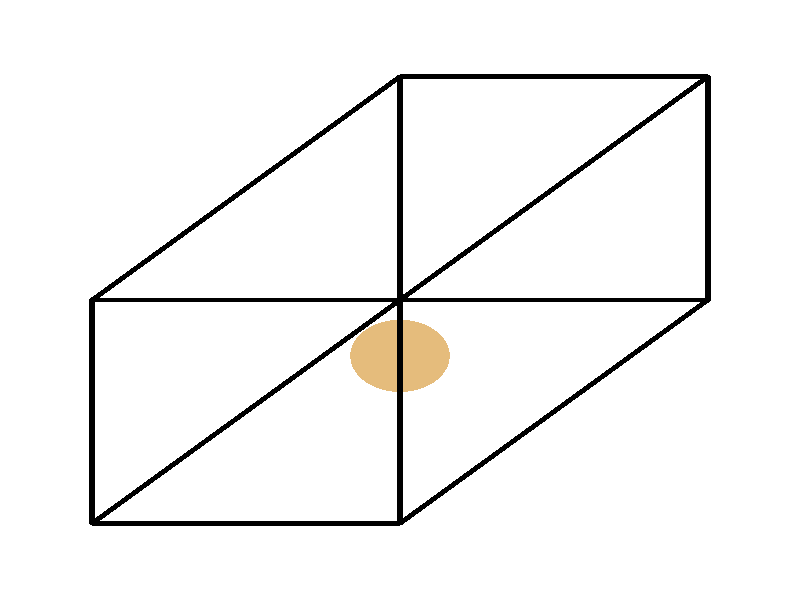 #include "colors.inc"
#include "finish.inc"

global_settings {assumed_gamma 1 max_trace_level 6}
background {color White}
camera {orthographic
  right -18.82*x up 19.45*y
  direction 1.00*z
  location <0,0,50.00> look_at <0,0,0>}
light_source {<  2.00,   3.00,  40.00> color White
  area_light <0.70, 0, 0>, <0, 0.70, 0>, 3, 3
  adaptive 1 jitter}

#declare simple = finish {phong 0.7}
#declare pale = finish {ambient .5 diffuse .85 roughness .001 specular 0.200 }
#declare intermediate = finish {ambient 0.3 diffuse 0.6 specular 0.10 roughness 0.04 }
#declare vmd = finish {ambient .0 diffuse .65 phong 0.1 phong_size 40. specular 0.500 }
#declare jmol = finish {ambient .2 diffuse .6 specular 1 roughness .001 metallic}
#declare ase2 = finish {ambient 0.05 brilliance 3 diffuse 0.6 metallic specular 0.70 roughness 0.04 reflection 0.15}
#declare ase3 = finish {ambient .15 brilliance 2 diffuse .6 metallic specular 1. roughness .001 reflection .0}
#declare glass = finish {ambient .05 diffuse .3 specular 1. roughness .001}
#declare glass2 = finish {ambient .0 diffuse .3 specular 1. reflection .25 roughness .001}
#declare Rcell = 0.070;
#declare Rbond = 0.100;

#macro atom(LOC, R, COL, TRANS, FIN)
  sphere{LOC, R texture{pigment{color COL transmit TRANS} finish{FIN}}}
#end
#macro constrain(LOC, R, COL, TRANS FIN)
union{torus{R, Rcell rotate 45*z texture{pigment{color COL transmit TRANS} finish{FIN}}}
      torus{R, Rcell rotate -45*z texture{pigment{color COL transmit TRANS} finish{FIN}}}
      translate LOC}
#end

cylinder {< -7.24,  -7.24, -14.48>, < -7.24,   0.00,  -7.24>, Rcell pigment {Black}}
cylinder {<  0.00,  -7.24,  -7.24>, <  0.00,   0.00,   0.00>, Rcell pigment {Black}}
cylinder {<  7.24,   0.00,  -7.24>, <  7.24,   7.24,   0.00>, Rcell pigment {Black}}
cylinder {<  0.00,   0.00, -14.48>, <  0.00,   7.24,  -7.24>, Rcell pigment {Black}}
cylinder {< -7.24,  -7.24, -14.48>, <  0.00,  -7.24,  -7.24>, Rcell pigment {Black}}
cylinder {< -7.24,   0.00,  -7.24>, <  0.00,   0.00,   0.00>, Rcell pigment {Black}}
cylinder {<  0.00,   7.24,  -7.24>, <  7.24,   7.24,   0.00>, Rcell pigment {Black}}
cylinder {<  0.00,   0.00, -14.48>, <  7.24,   0.00,  -7.24>, Rcell pigment {Black}}
cylinder {< -7.24,  -7.24, -14.48>, <  0.00,   0.00, -14.48>, Rcell pigment {Black}}
cylinder {< -7.24,   0.00,  -7.24>, <  0.00,   7.24,  -7.24>, Rcell pigment {Black}}
cylinder {<  0.00,   0.00,   0.00>, <  7.24,   7.24,   0.00>, Rcell pigment {Black}}
cylinder {<  0.00,  -7.24,  -7.24>, <  7.24,   0.00,  -7.24>, Rcell pigment {Black}}
atom(<  0.00,  -1.81,  -5.43>, 1.17, rgb <0.78, 0.50, 0.20>, 0.0, ase3) // #0 

